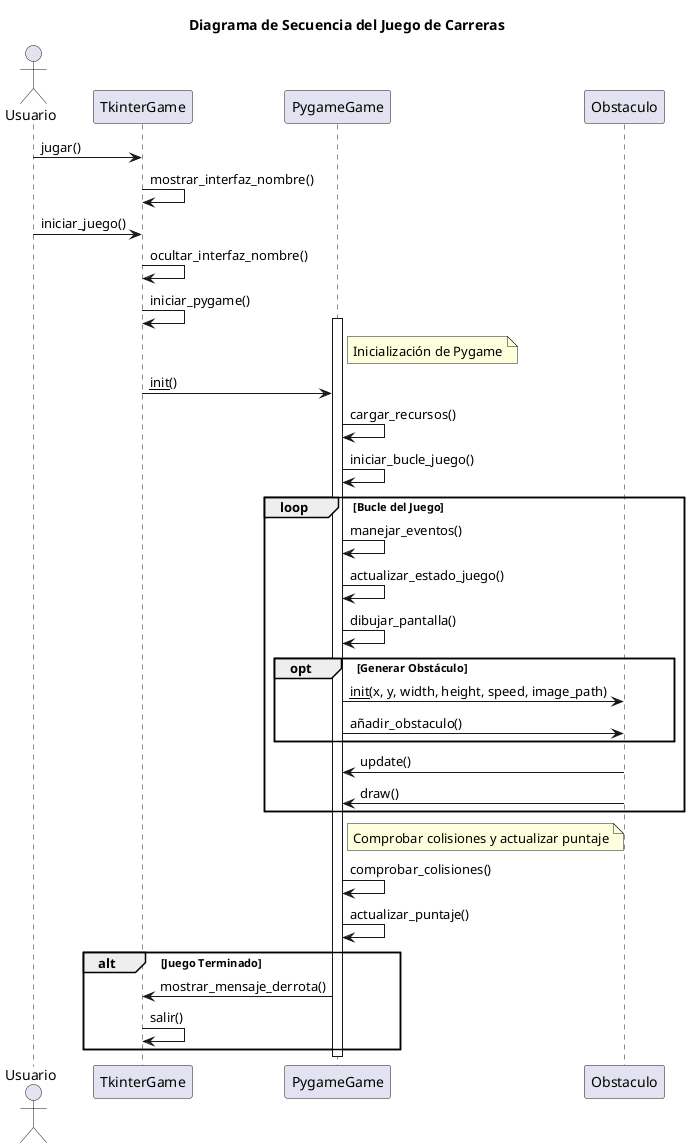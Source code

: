 @startuml

title Diagrama de Secuencia del Juego de Carreras

actor Usuario as U
participant TkinterGame as TG
participant PygameGame as PG
participant Obstaculo as O

U -> TG: jugar()
TG -> TG: mostrar_interfaz_nombre()
U -> TG: iniciar_juego()
TG -> TG: ocultar_interfaz_nombre()
TG -> TG: iniciar_pygame()

activate PG
note right of PG: Inicialización de Pygame
TG -> PG: __init__()
PG -> PG: cargar_recursos()
PG -> PG: iniciar_bucle_juego()

loop Bucle del Juego
    PG -> PG: manejar_eventos()
    PG -> PG: actualizar_estado_juego()
    PG -> PG: dibujar_pantalla()

    opt Generar Obstáculo
        PG -> O: __init__(x, y, width, height, speed, image_path)
        PG -> O: añadir_obstaculo()
    end

    O -> PG: update()
    O -> PG: draw()
end

note right of PG: Comprobar colisiones y actualizar puntaje
PG -> PG: comprobar_colisiones()
PG -> PG: actualizar_puntaje()

alt Juego Terminado
    PG -> TG: mostrar_mensaje_derrota()
    TG -> TG: salir()
end

deactivate PG

@enduml